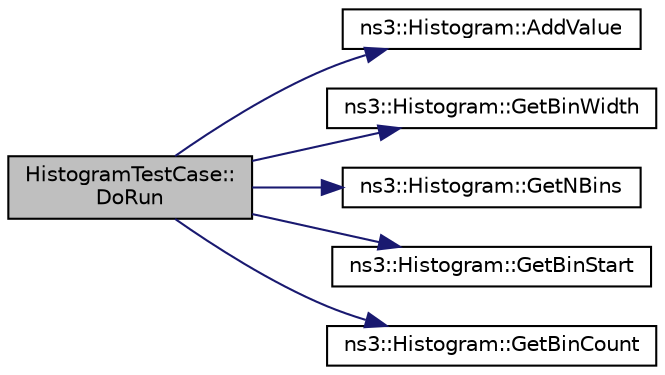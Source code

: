 digraph "HistogramTestCase::DoRun"
{
  edge [fontname="Helvetica",fontsize="10",labelfontname="Helvetica",labelfontsize="10"];
  node [fontname="Helvetica",fontsize="10",shape=record];
  rankdir="LR";
  Node1 [label="HistogramTestCase::\lDoRun",height=0.2,width=0.4,color="black", fillcolor="grey75", style="filled", fontcolor="black"];
  Node1 -> Node2 [color="midnightblue",fontsize="10",style="solid"];
  Node2 [label="ns3::Histogram::AddValue",height=0.2,width=0.4,color="black", fillcolor="white", style="filled",URL="$d6/d4f/classns3_1_1Histogram.html#a918f0b67189617814abf42fd59e34de4",tooltip="Add a value to the histogram. "];
  Node1 -> Node3 [color="midnightblue",fontsize="10",style="solid"];
  Node3 [label="ns3::Histogram::GetBinWidth",height=0.2,width=0.4,color="black", fillcolor="white", style="filled",URL="$d6/d4f/classns3_1_1Histogram.html#a4561599d653c8c09703db0a17dbd5dfc",tooltip="Returns the bin width. "];
  Node1 -> Node4 [color="midnightblue",fontsize="10",style="solid"];
  Node4 [label="ns3::Histogram::GetNBins",height=0.2,width=0.4,color="black", fillcolor="white", style="filled",URL="$d6/d4f/classns3_1_1Histogram.html#a1b4fbd85680143421ca221e4529dfcb6",tooltip="Returns the number of bins in the histogram. "];
  Node1 -> Node5 [color="midnightblue",fontsize="10",style="solid"];
  Node5 [label="ns3::Histogram::GetBinStart",height=0.2,width=0.4,color="black", fillcolor="white", style="filled",URL="$d6/d4f/classns3_1_1Histogram.html#aa3ae3b4a7ee87cc598d54cdc33e55ee8",tooltip="Returns the bin start, i.e., index*binWidth. "];
  Node1 -> Node6 [color="midnightblue",fontsize="10",style="solid"];
  Node6 [label="ns3::Histogram::GetBinCount",height=0.2,width=0.4,color="black", fillcolor="white", style="filled",URL="$d6/d4f/classns3_1_1Histogram.html#a176ac6caa17e6eeec25e4f9f80de14d1",tooltip="Get the number of data added to the bin. "];
}
